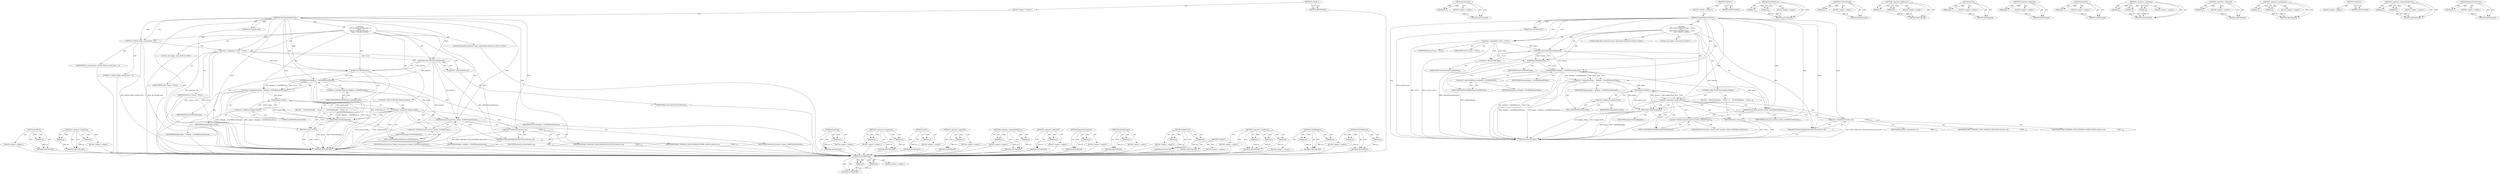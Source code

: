 digraph "InitWithFrame" {
vulnerable_86 [label=<(METHOD,GetPdfElement)>];
vulnerable_87 [label=<(PARAM,p1)>];
vulnerable_88 [label=<(PARAM,p2)>];
vulnerable_89 [label=<(BLOCK,&lt;empty&gt;,&lt;empty&gt;)>];
vulnerable_90 [label=<(METHOD_RETURN,ANY)>];
vulnerable_109 [label=<(METHOD,PrintNode)>];
vulnerable_110 [label=<(PARAM,p1)>];
vulnerable_111 [label=<(BLOCK,&lt;empty&gt;,&lt;empty&gt;)>];
vulnerable_112 [label=<(METHOD_RETURN,ANY)>];
vulnerable_6 [label=<(METHOD,&lt;global&gt;)<SUB>1</SUB>>];
vulnerable_7 [label=<(BLOCK,&lt;empty&gt;,&lt;empty&gt;)<SUB>1</SUB>>];
vulnerable_8 [label=<(METHOD,OnInitiatePrintPreview)<SUB>1</SUB>>];
vulnerable_9 [label=<(PARAM,bool selection_only)<SUB>1</SUB>>];
vulnerable_10 [label="<(BLOCK,{
   blink::WebLocalFrame* frame = NULL;
   Get...,{
   blink::WebLocalFrame* frame = NULL;
   Get...)<SUB>1</SUB>>"];
vulnerable_11 [label="<(LOCAL,blink.WebLocalFrame* frame: blink.WebLocalFrame*)<SUB>2</SUB>>"];
vulnerable_12 [label=<(&lt;operator&gt;.assignment,* frame = NULL)<SUB>2</SUB>>];
vulnerable_13 [label=<(IDENTIFIER,frame,* frame = NULL)<SUB>2</SUB>>];
vulnerable_14 [label=<(IDENTIFIER,NULL,* frame = NULL)<SUB>2</SUB>>];
vulnerable_15 [label=<(GetPrintFrame,GetPrintFrame(&amp;frame))<SUB>3</SUB>>];
vulnerable_16 [label=<(&lt;operator&gt;.addressOf,&amp;frame)<SUB>3</SUB>>];
vulnerable_17 [label=<(IDENTIFIER,frame,GetPrintFrame(&amp;frame))<SUB>3</SUB>>];
vulnerable_18 [label=<(DCHECK,DCHECK(frame))<SUB>4</SUB>>];
vulnerable_19 [label=<(IDENTIFIER,frame,DCHECK(frame))<SUB>4</SUB>>];
vulnerable_20 [label="<(LOCAL,auto plugin: auto)<SUB>5</SUB>>"];
vulnerable_21 [label=<(&lt;operator&gt;.assignment,plugin = delegate_-&gt;GetPdfElement(frame))<SUB>5</SUB>>];
vulnerable_22 [label=<(IDENTIFIER,plugin,plugin = delegate_-&gt;GetPdfElement(frame))<SUB>5</SUB>>];
vulnerable_23 [label=<(GetPdfElement,delegate_-&gt;GetPdfElement(frame))<SUB>5</SUB>>];
vulnerable_24 [label=<(&lt;operator&gt;.indirectFieldAccess,delegate_-&gt;GetPdfElement)<SUB>5</SUB>>];
vulnerable_25 [label=<(IDENTIFIER,delegate_,delegate_-&gt;GetPdfElement(frame))<SUB>5</SUB>>];
vulnerable_26 [label=<(FIELD_IDENTIFIER,GetPdfElement,GetPdfElement)<SUB>5</SUB>>];
vulnerable_27 [label=<(IDENTIFIER,frame,delegate_-&gt;GetPdfElement(frame))<SUB>5</SUB>>];
vulnerable_28 [label=<(CONTROL_STRUCTURE,IF,if (!plugin.isNull()))<SUB>6</SUB>>];
vulnerable_29 [label=<(&lt;operator&gt;.logicalNot,!plugin.isNull())<SUB>6</SUB>>];
vulnerable_30 [label=<(isNull,plugin.isNull())<SUB>6</SUB>>];
vulnerable_31 [label=<(&lt;operator&gt;.fieldAccess,plugin.isNull)<SUB>6</SUB>>];
vulnerable_32 [label=<(IDENTIFIER,plugin,plugin.isNull())<SUB>6</SUB>>];
vulnerable_33 [label=<(FIELD_IDENTIFIER,isNull,isNull)<SUB>6</SUB>>];
vulnerable_34 [label=<(BLOCK,{
    PrintNode(plugin);
    return;
  },{
    PrintNode(plugin);
    return;
  })<SUB>6</SUB>>];
vulnerable_35 [label=<(PrintNode,PrintNode(plugin))<SUB>7</SUB>>];
vulnerable_36 [label=<(IDENTIFIER,plugin,PrintNode(plugin))<SUB>7</SUB>>];
vulnerable_37 [label=<(RETURN,return;,return;)<SUB>8</SUB>>];
vulnerable_38 [label=<(InitWithFrame,print_preview_context_.InitWithFrame(frame))<SUB>10</SUB>>];
vulnerable_39 [label=<(&lt;operator&gt;.fieldAccess,print_preview_context_.InitWithFrame)<SUB>10</SUB>>];
vulnerable_40 [label=<(IDENTIFIER,print_preview_context_,print_preview_context_.InitWithFrame(frame))<SUB>10</SUB>>];
vulnerable_41 [label=<(FIELD_IDENTIFIER,InitWithFrame,InitWithFrame)<SUB>10</SUB>>];
vulnerable_42 [label=<(IDENTIFIER,frame,print_preview_context_.InitWithFrame(frame))<SUB>10</SUB>>];
vulnerable_43 [label=<(RequestPrintPreview,RequestPrintPreview(selection_only
            ...)<SUB>11</SUB>>];
vulnerable_44 [label=<(&lt;operator&gt;.conditional,selection_only
                          ? PRIN...)<SUB>11</SUB>>];
vulnerable_45 [label=<(IDENTIFIER,selection_only,selection_only
                          ? PRIN...)<SUB>11</SUB>>];
vulnerable_46 [label=<(IDENTIFIER,PRINT_PREVIEW_USER_INITIATED_SELECTION,selection_only
                          ? PRIN...)<SUB>12</SUB>>];
vulnerable_47 [label=<(IDENTIFIER,PRINT_PREVIEW_USER_INITIATED_ENTIRE_FRAME,selection_only
                          ? PRIN...)<SUB>13</SUB>>];
vulnerable_48 [label=<(METHOD_RETURN,void)<SUB>1</SUB>>];
vulnerable_50 [label=<(METHOD_RETURN,ANY)<SUB>1</SUB>>];
vulnerable_113 [label=<(METHOD,InitWithFrame)>];
vulnerable_114 [label=<(PARAM,p1)>];
vulnerable_115 [label=<(PARAM,p2)>];
vulnerable_116 [label=<(BLOCK,&lt;empty&gt;,&lt;empty&gt;)>];
vulnerable_117 [label=<(METHOD_RETURN,ANY)>];
vulnerable_74 [label=<(METHOD,GetPrintFrame)>];
vulnerable_75 [label=<(PARAM,p1)>];
vulnerable_76 [label=<(BLOCK,&lt;empty&gt;,&lt;empty&gt;)>];
vulnerable_77 [label=<(METHOD_RETURN,ANY)>];
vulnerable_104 [label=<(METHOD,&lt;operator&gt;.fieldAccess)>];
vulnerable_105 [label=<(PARAM,p1)>];
vulnerable_106 [label=<(PARAM,p2)>];
vulnerable_107 [label=<(BLOCK,&lt;empty&gt;,&lt;empty&gt;)>];
vulnerable_108 [label=<(METHOD_RETURN,ANY)>];
vulnerable_100 [label=<(METHOD,isNull)>];
vulnerable_101 [label=<(PARAM,p1)>];
vulnerable_102 [label=<(BLOCK,&lt;empty&gt;,&lt;empty&gt;)>];
vulnerable_103 [label=<(METHOD_RETURN,ANY)>];
vulnerable_96 [label=<(METHOD,&lt;operator&gt;.logicalNot)>];
vulnerable_97 [label=<(PARAM,p1)>];
vulnerable_98 [label=<(BLOCK,&lt;empty&gt;,&lt;empty&gt;)>];
vulnerable_99 [label=<(METHOD_RETURN,ANY)>];
vulnerable_82 [label=<(METHOD,DCHECK)>];
vulnerable_83 [label=<(PARAM,p1)>];
vulnerable_84 [label=<(BLOCK,&lt;empty&gt;,&lt;empty&gt;)>];
vulnerable_85 [label=<(METHOD_RETURN,ANY)>];
vulnerable_122 [label=<(METHOD,&lt;operator&gt;.conditional)>];
vulnerable_123 [label=<(PARAM,p1)>];
vulnerable_124 [label=<(PARAM,p2)>];
vulnerable_125 [label=<(PARAM,p3)>];
vulnerable_126 [label=<(BLOCK,&lt;empty&gt;,&lt;empty&gt;)>];
vulnerable_127 [label=<(METHOD_RETURN,ANY)>];
vulnerable_78 [label=<(METHOD,&lt;operator&gt;.addressOf)>];
vulnerable_79 [label=<(PARAM,p1)>];
vulnerable_80 [label=<(BLOCK,&lt;empty&gt;,&lt;empty&gt;)>];
vulnerable_81 [label=<(METHOD_RETURN,ANY)>];
vulnerable_69 [label=<(METHOD,&lt;operator&gt;.assignment)>];
vulnerable_70 [label=<(PARAM,p1)>];
vulnerable_71 [label=<(PARAM,p2)>];
vulnerable_72 [label=<(BLOCK,&lt;empty&gt;,&lt;empty&gt;)>];
vulnerable_73 [label=<(METHOD_RETURN,ANY)>];
vulnerable_63 [label=<(METHOD,&lt;global&gt;)<SUB>1</SUB>>];
vulnerable_64 [label=<(BLOCK,&lt;empty&gt;,&lt;empty&gt;)>];
vulnerable_65 [label=<(METHOD_RETURN,ANY)>];
vulnerable_91 [label=<(METHOD,&lt;operator&gt;.indirectFieldAccess)>];
vulnerable_92 [label=<(PARAM,p1)>];
vulnerable_93 [label=<(PARAM,p2)>];
vulnerable_94 [label=<(BLOCK,&lt;empty&gt;,&lt;empty&gt;)>];
vulnerable_95 [label=<(METHOD_RETURN,ANY)>];
vulnerable_118 [label=<(METHOD,RequestPrintPreview)>];
vulnerable_119 [label=<(PARAM,p1)>];
vulnerable_120 [label=<(BLOCK,&lt;empty&gt;,&lt;empty&gt;)>];
vulnerable_121 [label=<(METHOD_RETURN,ANY)>];
fixed_92 [label=<(METHOD,DCHECK)>];
fixed_93 [label=<(PARAM,p1)>];
fixed_94 [label=<(BLOCK,&lt;empty&gt;,&lt;empty&gt;)>];
fixed_95 [label=<(METHOD_RETURN,ANY)>];
fixed_114 [label=<(METHOD,&lt;operator&gt;.fieldAccess)>];
fixed_115 [label=<(PARAM,p1)>];
fixed_116 [label=<(PARAM,p2)>];
fixed_117 [label=<(BLOCK,&lt;empty&gt;,&lt;empty&gt;)>];
fixed_118 [label=<(METHOD_RETURN,ANY)>];
fixed_6 [label=<(METHOD,&lt;global&gt;)<SUB>1</SUB>>];
fixed_7 [label=<(BLOCK,&lt;empty&gt;,&lt;empty&gt;)<SUB>1</SUB>>];
fixed_8 [label=<(METHOD,OnInitiatePrintPreview)<SUB>1</SUB>>];
fixed_9 [label=<(PARAM,bool selection_only)<SUB>1</SUB>>];
fixed_10 [label="<(BLOCK,{
  CHECK_LE(ipc_nesting_level_, 1);
   blink::...,{
  CHECK_LE(ipc_nesting_level_, 1);
   blink::...)<SUB>1</SUB>>"];
fixed_11 [label=<(CHECK_LE,CHECK_LE(ipc_nesting_level_, 1))<SUB>2</SUB>>];
fixed_12 [label=<(IDENTIFIER,ipc_nesting_level_,CHECK_LE(ipc_nesting_level_, 1))<SUB>2</SUB>>];
fixed_13 [label=<(LITERAL,1,CHECK_LE(ipc_nesting_level_, 1))<SUB>2</SUB>>];
fixed_14 [label="<(LOCAL,blink.WebLocalFrame* frame: blink.WebLocalFrame*)<SUB>3</SUB>>"];
fixed_15 [label=<(&lt;operator&gt;.assignment,* frame = NULL)<SUB>3</SUB>>];
fixed_16 [label=<(IDENTIFIER,frame,* frame = NULL)<SUB>3</SUB>>];
fixed_17 [label=<(IDENTIFIER,NULL,* frame = NULL)<SUB>3</SUB>>];
fixed_18 [label=<(GetPrintFrame,GetPrintFrame(&amp;frame))<SUB>4</SUB>>];
fixed_19 [label=<(&lt;operator&gt;.addressOf,&amp;frame)<SUB>4</SUB>>];
fixed_20 [label=<(IDENTIFIER,frame,GetPrintFrame(&amp;frame))<SUB>4</SUB>>];
fixed_21 [label=<(DCHECK,DCHECK(frame))<SUB>5</SUB>>];
fixed_22 [label=<(IDENTIFIER,frame,DCHECK(frame))<SUB>5</SUB>>];
fixed_23 [label="<(LOCAL,auto plugin: auto)<SUB>6</SUB>>"];
fixed_24 [label=<(&lt;operator&gt;.assignment,plugin = delegate_-&gt;GetPdfElement(frame))<SUB>6</SUB>>];
fixed_25 [label=<(IDENTIFIER,plugin,plugin = delegate_-&gt;GetPdfElement(frame))<SUB>6</SUB>>];
fixed_26 [label=<(GetPdfElement,delegate_-&gt;GetPdfElement(frame))<SUB>6</SUB>>];
fixed_27 [label=<(&lt;operator&gt;.indirectFieldAccess,delegate_-&gt;GetPdfElement)<SUB>6</SUB>>];
fixed_28 [label=<(IDENTIFIER,delegate_,delegate_-&gt;GetPdfElement(frame))<SUB>6</SUB>>];
fixed_29 [label=<(FIELD_IDENTIFIER,GetPdfElement,GetPdfElement)<SUB>6</SUB>>];
fixed_30 [label=<(IDENTIFIER,frame,delegate_-&gt;GetPdfElement(frame))<SUB>6</SUB>>];
fixed_31 [label=<(CONTROL_STRUCTURE,IF,if (!plugin.isNull()))<SUB>7</SUB>>];
fixed_32 [label=<(&lt;operator&gt;.logicalNot,!plugin.isNull())<SUB>7</SUB>>];
fixed_33 [label=<(isNull,plugin.isNull())<SUB>7</SUB>>];
fixed_34 [label=<(&lt;operator&gt;.fieldAccess,plugin.isNull)<SUB>7</SUB>>];
fixed_35 [label=<(IDENTIFIER,plugin,plugin.isNull())<SUB>7</SUB>>];
fixed_36 [label=<(FIELD_IDENTIFIER,isNull,isNull)<SUB>7</SUB>>];
fixed_37 [label=<(BLOCK,{
    PrintNode(plugin);
    return;
  },{
    PrintNode(plugin);
    return;
  })<SUB>7</SUB>>];
fixed_38 [label=<(PrintNode,PrintNode(plugin))<SUB>8</SUB>>];
fixed_39 [label=<(IDENTIFIER,plugin,PrintNode(plugin))<SUB>8</SUB>>];
fixed_40 [label=<(RETURN,return;,return;)<SUB>9</SUB>>];
fixed_41 [label=<(InitWithFrame,print_preview_context_.InitWithFrame(frame))<SUB>11</SUB>>];
fixed_42 [label=<(&lt;operator&gt;.fieldAccess,print_preview_context_.InitWithFrame)<SUB>11</SUB>>];
fixed_43 [label=<(IDENTIFIER,print_preview_context_,print_preview_context_.InitWithFrame(frame))<SUB>11</SUB>>];
fixed_44 [label=<(FIELD_IDENTIFIER,InitWithFrame,InitWithFrame)<SUB>11</SUB>>];
fixed_45 [label=<(IDENTIFIER,frame,print_preview_context_.InitWithFrame(frame))<SUB>11</SUB>>];
fixed_46 [label=<(RequestPrintPreview,RequestPrintPreview(selection_only
            ...)<SUB>12</SUB>>];
fixed_47 [label=<(&lt;operator&gt;.conditional,selection_only
                          ? PRIN...)<SUB>12</SUB>>];
fixed_48 [label=<(IDENTIFIER,selection_only,selection_only
                          ? PRIN...)<SUB>12</SUB>>];
fixed_49 [label=<(IDENTIFIER,PRINT_PREVIEW_USER_INITIATED_SELECTION,selection_only
                          ? PRIN...)<SUB>13</SUB>>];
fixed_50 [label=<(IDENTIFIER,PRINT_PREVIEW_USER_INITIATED_ENTIRE_FRAME,selection_only
                          ? PRIN...)<SUB>14</SUB>>];
fixed_51 [label=<(METHOD_RETURN,void)<SUB>1</SUB>>];
fixed_53 [label=<(METHOD_RETURN,ANY)<SUB>1</SUB>>];
fixed_119 [label=<(METHOD,PrintNode)>];
fixed_120 [label=<(PARAM,p1)>];
fixed_121 [label=<(BLOCK,&lt;empty&gt;,&lt;empty&gt;)>];
fixed_122 [label=<(METHOD_RETURN,ANY)>];
fixed_79 [label=<(METHOD,&lt;operator&gt;.assignment)>];
fixed_80 [label=<(PARAM,p1)>];
fixed_81 [label=<(PARAM,p2)>];
fixed_82 [label=<(BLOCK,&lt;empty&gt;,&lt;empty&gt;)>];
fixed_83 [label=<(METHOD_RETURN,ANY)>];
fixed_110 [label=<(METHOD,isNull)>];
fixed_111 [label=<(PARAM,p1)>];
fixed_112 [label=<(BLOCK,&lt;empty&gt;,&lt;empty&gt;)>];
fixed_113 [label=<(METHOD_RETURN,ANY)>];
fixed_106 [label=<(METHOD,&lt;operator&gt;.logicalNot)>];
fixed_107 [label=<(PARAM,p1)>];
fixed_108 [label=<(BLOCK,&lt;empty&gt;,&lt;empty&gt;)>];
fixed_109 [label=<(METHOD_RETURN,ANY)>];
fixed_101 [label=<(METHOD,&lt;operator&gt;.indirectFieldAccess)>];
fixed_102 [label=<(PARAM,p1)>];
fixed_103 [label=<(PARAM,p2)>];
fixed_104 [label=<(BLOCK,&lt;empty&gt;,&lt;empty&gt;)>];
fixed_105 [label=<(METHOD_RETURN,ANY)>];
fixed_88 [label=<(METHOD,&lt;operator&gt;.addressOf)>];
fixed_89 [label=<(PARAM,p1)>];
fixed_90 [label=<(BLOCK,&lt;empty&gt;,&lt;empty&gt;)>];
fixed_91 [label=<(METHOD_RETURN,ANY)>];
fixed_128 [label=<(METHOD,RequestPrintPreview)>];
fixed_129 [label=<(PARAM,p1)>];
fixed_130 [label=<(BLOCK,&lt;empty&gt;,&lt;empty&gt;)>];
fixed_131 [label=<(METHOD_RETURN,ANY)>];
fixed_84 [label=<(METHOD,GetPrintFrame)>];
fixed_85 [label=<(PARAM,p1)>];
fixed_86 [label=<(BLOCK,&lt;empty&gt;,&lt;empty&gt;)>];
fixed_87 [label=<(METHOD_RETURN,ANY)>];
fixed_74 [label=<(METHOD,CHECK_LE)>];
fixed_75 [label=<(PARAM,p1)>];
fixed_76 [label=<(PARAM,p2)>];
fixed_77 [label=<(BLOCK,&lt;empty&gt;,&lt;empty&gt;)>];
fixed_78 [label=<(METHOD_RETURN,ANY)>];
fixed_68 [label=<(METHOD,&lt;global&gt;)<SUB>1</SUB>>];
fixed_69 [label=<(BLOCK,&lt;empty&gt;,&lt;empty&gt;)>];
fixed_70 [label=<(METHOD_RETURN,ANY)>];
fixed_132 [label=<(METHOD,&lt;operator&gt;.conditional)>];
fixed_133 [label=<(PARAM,p1)>];
fixed_134 [label=<(PARAM,p2)>];
fixed_135 [label=<(PARAM,p3)>];
fixed_136 [label=<(BLOCK,&lt;empty&gt;,&lt;empty&gt;)>];
fixed_137 [label=<(METHOD_RETURN,ANY)>];
fixed_96 [label=<(METHOD,GetPdfElement)>];
fixed_97 [label=<(PARAM,p1)>];
fixed_98 [label=<(PARAM,p2)>];
fixed_99 [label=<(BLOCK,&lt;empty&gt;,&lt;empty&gt;)>];
fixed_100 [label=<(METHOD_RETURN,ANY)>];
fixed_123 [label=<(METHOD,InitWithFrame)>];
fixed_124 [label=<(PARAM,p1)>];
fixed_125 [label=<(PARAM,p2)>];
fixed_126 [label=<(BLOCK,&lt;empty&gt;,&lt;empty&gt;)>];
fixed_127 [label=<(METHOD_RETURN,ANY)>];
vulnerable_86 -> vulnerable_87  [key=0, label="AST: "];
vulnerable_86 -> vulnerable_87  [key=1, label="DDG: "];
vulnerable_86 -> vulnerable_89  [key=0, label="AST: "];
vulnerable_86 -> vulnerable_88  [key=0, label="AST: "];
vulnerable_86 -> vulnerable_88  [key=1, label="DDG: "];
vulnerable_86 -> vulnerable_90  [key=0, label="AST: "];
vulnerable_86 -> vulnerable_90  [key=1, label="CFG: "];
vulnerable_87 -> vulnerable_90  [key=0, label="DDG: p1"];
vulnerable_88 -> vulnerable_90  [key=0, label="DDG: p2"];
vulnerable_109 -> vulnerable_110  [key=0, label="AST: "];
vulnerable_109 -> vulnerable_110  [key=1, label="DDG: "];
vulnerable_109 -> vulnerable_111  [key=0, label="AST: "];
vulnerable_109 -> vulnerable_112  [key=0, label="AST: "];
vulnerable_109 -> vulnerable_112  [key=1, label="CFG: "];
vulnerable_110 -> vulnerable_112  [key=0, label="DDG: p1"];
vulnerable_6 -> vulnerable_7  [key=0, label="AST: "];
vulnerable_6 -> vulnerable_50  [key=0, label="AST: "];
vulnerable_6 -> vulnerable_50  [key=1, label="CFG: "];
vulnerable_7 -> vulnerable_8  [key=0, label="AST: "];
vulnerable_8 -> vulnerable_9  [key=0, label="AST: "];
vulnerable_8 -> vulnerable_9  [key=1, label="DDG: "];
vulnerable_8 -> vulnerable_10  [key=0, label="AST: "];
vulnerable_8 -> vulnerable_48  [key=0, label="AST: "];
vulnerable_8 -> vulnerable_12  [key=0, label="CFG: "];
vulnerable_8 -> vulnerable_12  [key=1, label="DDG: "];
vulnerable_8 -> vulnerable_15  [key=0, label="DDG: "];
vulnerable_8 -> vulnerable_18  [key=0, label="DDG: "];
vulnerable_8 -> vulnerable_38  [key=0, label="DDG: "];
vulnerable_8 -> vulnerable_43  [key=0, label="DDG: "];
vulnerable_8 -> vulnerable_23  [key=0, label="DDG: "];
vulnerable_8 -> vulnerable_37  [key=0, label="DDG: "];
vulnerable_8 -> vulnerable_44  [key=0, label="DDG: "];
vulnerable_8 -> vulnerable_35  [key=0, label="DDG: "];
vulnerable_9 -> vulnerable_48  [key=0, label="DDG: selection_only"];
vulnerable_10 -> vulnerable_11  [key=0, label="AST: "];
vulnerable_10 -> vulnerable_12  [key=0, label="AST: "];
vulnerable_10 -> vulnerable_15  [key=0, label="AST: "];
vulnerable_10 -> vulnerable_18  [key=0, label="AST: "];
vulnerable_10 -> vulnerable_20  [key=0, label="AST: "];
vulnerable_10 -> vulnerable_21  [key=0, label="AST: "];
vulnerable_10 -> vulnerable_28  [key=0, label="AST: "];
vulnerable_10 -> vulnerable_38  [key=0, label="AST: "];
vulnerable_10 -> vulnerable_43  [key=0, label="AST: "];
vulnerable_12 -> vulnerable_13  [key=0, label="AST: "];
vulnerable_12 -> vulnerable_14  [key=0, label="AST: "];
vulnerable_12 -> vulnerable_16  [key=0, label="CFG: "];
vulnerable_12 -> vulnerable_48  [key=0, label="DDG: * frame = NULL"];
vulnerable_12 -> vulnerable_48  [key=1, label="DDG: NULL"];
vulnerable_12 -> vulnerable_15  [key=0, label="DDG: frame"];
vulnerable_12 -> vulnerable_18  [key=0, label="DDG: frame"];
vulnerable_15 -> vulnerable_16  [key=0, label="AST: "];
vulnerable_15 -> vulnerable_18  [key=0, label="CFG: "];
vulnerable_15 -> vulnerable_18  [key=1, label="DDG: &amp;frame"];
vulnerable_15 -> vulnerable_48  [key=0, label="DDG: &amp;frame"];
vulnerable_15 -> vulnerable_48  [key=1, label="DDG: GetPrintFrame(&amp;frame)"];
vulnerable_15 -> vulnerable_38  [key=0, label="DDG: &amp;frame"];
vulnerable_15 -> vulnerable_23  [key=0, label="DDG: &amp;frame"];
vulnerable_16 -> vulnerable_17  [key=0, label="AST: "];
vulnerable_16 -> vulnerable_15  [key=0, label="CFG: "];
vulnerable_18 -> vulnerable_19  [key=0, label="AST: "];
vulnerable_18 -> vulnerable_26  [key=0, label="CFG: "];
vulnerable_18 -> vulnerable_48  [key=0, label="DDG: DCHECK(frame)"];
vulnerable_18 -> vulnerable_23  [key=0, label="DDG: frame"];
vulnerable_21 -> vulnerable_22  [key=0, label="AST: "];
vulnerable_21 -> vulnerable_23  [key=0, label="AST: "];
vulnerable_21 -> vulnerable_33  [key=0, label="CFG: "];
vulnerable_21 -> vulnerable_48  [key=0, label="DDG: delegate_-&gt;GetPdfElement(frame)"];
vulnerable_21 -> vulnerable_48  [key=1, label="DDG: plugin = delegate_-&gt;GetPdfElement(frame)"];
vulnerable_21 -> vulnerable_30  [key=0, label="DDG: plugin"];
vulnerable_21 -> vulnerable_35  [key=0, label="DDG: plugin"];
vulnerable_23 -> vulnerable_24  [key=0, label="AST: "];
vulnerable_23 -> vulnerable_27  [key=0, label="AST: "];
vulnerable_23 -> vulnerable_21  [key=0, label="CFG: "];
vulnerable_23 -> vulnerable_21  [key=1, label="DDG: delegate_-&gt;GetPdfElement"];
vulnerable_23 -> vulnerable_21  [key=2, label="DDG: frame"];
vulnerable_23 -> vulnerable_48  [key=0, label="DDG: delegate_-&gt;GetPdfElement"];
vulnerable_23 -> vulnerable_48  [key=1, label="DDG: frame"];
vulnerable_23 -> vulnerable_38  [key=0, label="DDG: frame"];
vulnerable_24 -> vulnerable_25  [key=0, label="AST: "];
vulnerable_24 -> vulnerable_26  [key=0, label="AST: "];
vulnerable_24 -> vulnerable_23  [key=0, label="CFG: "];
vulnerable_26 -> vulnerable_24  [key=0, label="CFG: "];
vulnerable_28 -> vulnerable_29  [key=0, label="AST: "];
vulnerable_28 -> vulnerable_34  [key=0, label="AST: "];
vulnerable_29 -> vulnerable_30  [key=0, label="AST: "];
vulnerable_29 -> vulnerable_35  [key=0, label="CFG: "];
vulnerable_29 -> vulnerable_35  [key=1, label="CDG: "];
vulnerable_29 -> vulnerable_41  [key=0, label="CFG: "];
vulnerable_29 -> vulnerable_41  [key=1, label="CDG: "];
vulnerable_29 -> vulnerable_48  [key=0, label="DDG: plugin.isNull()"];
vulnerable_29 -> vulnerable_48  [key=1, label="DDG: !plugin.isNull()"];
vulnerable_29 -> vulnerable_44  [key=0, label="CDG: "];
vulnerable_29 -> vulnerable_37  [key=0, label="CDG: "];
vulnerable_29 -> vulnerable_38  [key=0, label="CDG: "];
vulnerable_29 -> vulnerable_39  [key=0, label="CDG: "];
vulnerable_29 -> vulnerable_43  [key=0, label="CDG: "];
vulnerable_30 -> vulnerable_31  [key=0, label="AST: "];
vulnerable_30 -> vulnerable_29  [key=0, label="CFG: "];
vulnerable_30 -> vulnerable_29  [key=1, label="DDG: plugin.isNull"];
vulnerable_30 -> vulnerable_35  [key=0, label="DDG: plugin.isNull"];
vulnerable_31 -> vulnerable_32  [key=0, label="AST: "];
vulnerable_31 -> vulnerable_33  [key=0, label="AST: "];
vulnerable_31 -> vulnerable_30  [key=0, label="CFG: "];
vulnerable_33 -> vulnerable_31  [key=0, label="CFG: "];
vulnerable_34 -> vulnerable_35  [key=0, label="AST: "];
vulnerable_34 -> vulnerable_37  [key=0, label="AST: "];
vulnerable_35 -> vulnerable_36  [key=0, label="AST: "];
vulnerable_35 -> vulnerable_37  [key=0, label="CFG: "];
vulnerable_35 -> vulnerable_48  [key=0, label="DDG: plugin"];
vulnerable_35 -> vulnerable_48  [key=1, label="DDG: PrintNode(plugin)"];
vulnerable_37 -> vulnerable_48  [key=0, label="CFG: "];
vulnerable_37 -> vulnerable_48  [key=1, label="DDG: &lt;RET&gt;"];
vulnerable_38 -> vulnerable_39  [key=0, label="AST: "];
vulnerable_38 -> vulnerable_42  [key=0, label="AST: "];
vulnerable_38 -> vulnerable_44  [key=0, label="CFG: "];
vulnerable_39 -> vulnerable_40  [key=0, label="AST: "];
vulnerable_39 -> vulnerable_41  [key=0, label="AST: "];
vulnerable_39 -> vulnerable_38  [key=0, label="CFG: "];
vulnerable_41 -> vulnerable_39  [key=0, label="CFG: "];
vulnerable_43 -> vulnerable_44  [key=0, label="AST: "];
vulnerable_43 -> vulnerable_48  [key=0, label="CFG: "];
vulnerable_44 -> vulnerable_45  [key=0, label="AST: "];
vulnerable_44 -> vulnerable_46  [key=0, label="AST: "];
vulnerable_44 -> vulnerable_47  [key=0, label="AST: "];
vulnerable_44 -> vulnerable_43  [key=0, label="CFG: "];
vulnerable_44 -> vulnerable_48  [key=0, label="DDG: PRINT_PREVIEW_USER_INITIATED_SELECTION"];
vulnerable_113 -> vulnerable_114  [key=0, label="AST: "];
vulnerable_113 -> vulnerable_114  [key=1, label="DDG: "];
vulnerable_113 -> vulnerable_116  [key=0, label="AST: "];
vulnerable_113 -> vulnerable_115  [key=0, label="AST: "];
vulnerable_113 -> vulnerable_115  [key=1, label="DDG: "];
vulnerable_113 -> vulnerable_117  [key=0, label="AST: "];
vulnerable_113 -> vulnerable_117  [key=1, label="CFG: "];
vulnerable_114 -> vulnerable_117  [key=0, label="DDG: p1"];
vulnerable_115 -> vulnerable_117  [key=0, label="DDG: p2"];
vulnerable_74 -> vulnerable_75  [key=0, label="AST: "];
vulnerable_74 -> vulnerable_75  [key=1, label="DDG: "];
vulnerable_74 -> vulnerable_76  [key=0, label="AST: "];
vulnerable_74 -> vulnerable_77  [key=0, label="AST: "];
vulnerable_74 -> vulnerable_77  [key=1, label="CFG: "];
vulnerable_75 -> vulnerable_77  [key=0, label="DDG: p1"];
vulnerable_104 -> vulnerable_105  [key=0, label="AST: "];
vulnerable_104 -> vulnerable_105  [key=1, label="DDG: "];
vulnerable_104 -> vulnerable_107  [key=0, label="AST: "];
vulnerable_104 -> vulnerable_106  [key=0, label="AST: "];
vulnerable_104 -> vulnerable_106  [key=1, label="DDG: "];
vulnerable_104 -> vulnerable_108  [key=0, label="AST: "];
vulnerable_104 -> vulnerable_108  [key=1, label="CFG: "];
vulnerable_105 -> vulnerable_108  [key=0, label="DDG: p1"];
vulnerable_106 -> vulnerable_108  [key=0, label="DDG: p2"];
vulnerable_100 -> vulnerable_101  [key=0, label="AST: "];
vulnerable_100 -> vulnerable_101  [key=1, label="DDG: "];
vulnerable_100 -> vulnerable_102  [key=0, label="AST: "];
vulnerable_100 -> vulnerable_103  [key=0, label="AST: "];
vulnerable_100 -> vulnerable_103  [key=1, label="CFG: "];
vulnerable_101 -> vulnerable_103  [key=0, label="DDG: p1"];
vulnerable_96 -> vulnerable_97  [key=0, label="AST: "];
vulnerable_96 -> vulnerable_97  [key=1, label="DDG: "];
vulnerable_96 -> vulnerable_98  [key=0, label="AST: "];
vulnerable_96 -> vulnerable_99  [key=0, label="AST: "];
vulnerable_96 -> vulnerable_99  [key=1, label="CFG: "];
vulnerable_97 -> vulnerable_99  [key=0, label="DDG: p1"];
vulnerable_82 -> vulnerable_83  [key=0, label="AST: "];
vulnerable_82 -> vulnerable_83  [key=1, label="DDG: "];
vulnerable_82 -> vulnerable_84  [key=0, label="AST: "];
vulnerable_82 -> vulnerable_85  [key=0, label="AST: "];
vulnerable_82 -> vulnerable_85  [key=1, label="CFG: "];
vulnerable_83 -> vulnerable_85  [key=0, label="DDG: p1"];
vulnerable_122 -> vulnerable_123  [key=0, label="AST: "];
vulnerable_122 -> vulnerable_123  [key=1, label="DDG: "];
vulnerable_122 -> vulnerable_126  [key=0, label="AST: "];
vulnerable_122 -> vulnerable_124  [key=0, label="AST: "];
vulnerable_122 -> vulnerable_124  [key=1, label="DDG: "];
vulnerable_122 -> vulnerable_127  [key=0, label="AST: "];
vulnerable_122 -> vulnerable_127  [key=1, label="CFG: "];
vulnerable_122 -> vulnerable_125  [key=0, label="AST: "];
vulnerable_122 -> vulnerable_125  [key=1, label="DDG: "];
vulnerable_123 -> vulnerable_127  [key=0, label="DDG: p1"];
vulnerable_124 -> vulnerable_127  [key=0, label="DDG: p2"];
vulnerable_125 -> vulnerable_127  [key=0, label="DDG: p3"];
vulnerable_78 -> vulnerable_79  [key=0, label="AST: "];
vulnerable_78 -> vulnerable_79  [key=1, label="DDG: "];
vulnerable_78 -> vulnerable_80  [key=0, label="AST: "];
vulnerable_78 -> vulnerable_81  [key=0, label="AST: "];
vulnerable_78 -> vulnerable_81  [key=1, label="CFG: "];
vulnerable_79 -> vulnerable_81  [key=0, label="DDG: p1"];
vulnerable_69 -> vulnerable_70  [key=0, label="AST: "];
vulnerable_69 -> vulnerable_70  [key=1, label="DDG: "];
vulnerable_69 -> vulnerable_72  [key=0, label="AST: "];
vulnerable_69 -> vulnerable_71  [key=0, label="AST: "];
vulnerable_69 -> vulnerable_71  [key=1, label="DDG: "];
vulnerable_69 -> vulnerable_73  [key=0, label="AST: "];
vulnerable_69 -> vulnerable_73  [key=1, label="CFG: "];
vulnerable_70 -> vulnerable_73  [key=0, label="DDG: p1"];
vulnerable_71 -> vulnerable_73  [key=0, label="DDG: p2"];
vulnerable_63 -> vulnerable_64  [key=0, label="AST: "];
vulnerable_63 -> vulnerable_65  [key=0, label="AST: "];
vulnerable_63 -> vulnerable_65  [key=1, label="CFG: "];
vulnerable_91 -> vulnerable_92  [key=0, label="AST: "];
vulnerable_91 -> vulnerable_92  [key=1, label="DDG: "];
vulnerable_91 -> vulnerable_94  [key=0, label="AST: "];
vulnerable_91 -> vulnerable_93  [key=0, label="AST: "];
vulnerable_91 -> vulnerable_93  [key=1, label="DDG: "];
vulnerable_91 -> vulnerable_95  [key=0, label="AST: "];
vulnerable_91 -> vulnerable_95  [key=1, label="CFG: "];
vulnerable_92 -> vulnerable_95  [key=0, label="DDG: p1"];
vulnerable_93 -> vulnerable_95  [key=0, label="DDG: p2"];
vulnerable_118 -> vulnerable_119  [key=0, label="AST: "];
vulnerable_118 -> vulnerable_119  [key=1, label="DDG: "];
vulnerable_118 -> vulnerable_120  [key=0, label="AST: "];
vulnerable_118 -> vulnerable_121  [key=0, label="AST: "];
vulnerable_118 -> vulnerable_121  [key=1, label="CFG: "];
vulnerable_119 -> vulnerable_121  [key=0, label="DDG: p1"];
fixed_92 -> fixed_93  [key=0, label="AST: "];
fixed_92 -> fixed_93  [key=1, label="DDG: "];
fixed_92 -> fixed_94  [key=0, label="AST: "];
fixed_92 -> fixed_95  [key=0, label="AST: "];
fixed_92 -> fixed_95  [key=1, label="CFG: "];
fixed_93 -> fixed_95  [key=0, label="DDG: p1"];
fixed_94 -> vulnerable_86  [key=0];
fixed_95 -> vulnerable_86  [key=0];
fixed_114 -> fixed_115  [key=0, label="AST: "];
fixed_114 -> fixed_115  [key=1, label="DDG: "];
fixed_114 -> fixed_117  [key=0, label="AST: "];
fixed_114 -> fixed_116  [key=0, label="AST: "];
fixed_114 -> fixed_116  [key=1, label="DDG: "];
fixed_114 -> fixed_118  [key=0, label="AST: "];
fixed_114 -> fixed_118  [key=1, label="CFG: "];
fixed_115 -> fixed_118  [key=0, label="DDG: p1"];
fixed_116 -> fixed_118  [key=0, label="DDG: p2"];
fixed_117 -> vulnerable_86  [key=0];
fixed_118 -> vulnerable_86  [key=0];
fixed_6 -> fixed_7  [key=0, label="AST: "];
fixed_6 -> fixed_53  [key=0, label="AST: "];
fixed_6 -> fixed_53  [key=1, label="CFG: "];
fixed_7 -> fixed_8  [key=0, label="AST: "];
fixed_8 -> fixed_9  [key=0, label="AST: "];
fixed_8 -> fixed_9  [key=1, label="DDG: "];
fixed_8 -> fixed_10  [key=0, label="AST: "];
fixed_8 -> fixed_51  [key=0, label="AST: "];
fixed_8 -> fixed_11  [key=0, label="CFG: "];
fixed_8 -> fixed_11  [key=1, label="DDG: "];
fixed_8 -> fixed_15  [key=0, label="DDG: "];
fixed_8 -> fixed_18  [key=0, label="DDG: "];
fixed_8 -> fixed_21  [key=0, label="DDG: "];
fixed_8 -> fixed_41  [key=0, label="DDG: "];
fixed_8 -> fixed_46  [key=0, label="DDG: "];
fixed_8 -> fixed_26  [key=0, label="DDG: "];
fixed_8 -> fixed_40  [key=0, label="DDG: "];
fixed_8 -> fixed_47  [key=0, label="DDG: "];
fixed_8 -> fixed_38  [key=0, label="DDG: "];
fixed_9 -> fixed_51  [key=0, label="DDG: selection_only"];
fixed_10 -> fixed_11  [key=0, label="AST: "];
fixed_10 -> fixed_14  [key=0, label="AST: "];
fixed_10 -> fixed_15  [key=0, label="AST: "];
fixed_10 -> fixed_18  [key=0, label="AST: "];
fixed_10 -> fixed_21  [key=0, label="AST: "];
fixed_10 -> fixed_23  [key=0, label="AST: "];
fixed_10 -> fixed_24  [key=0, label="AST: "];
fixed_10 -> fixed_31  [key=0, label="AST: "];
fixed_10 -> fixed_41  [key=0, label="AST: "];
fixed_10 -> fixed_46  [key=0, label="AST: "];
fixed_11 -> fixed_12  [key=0, label="AST: "];
fixed_11 -> fixed_13  [key=0, label="AST: "];
fixed_11 -> fixed_15  [key=0, label="CFG: "];
fixed_11 -> fixed_51  [key=0, label="DDG: CHECK_LE(ipc_nesting_level_, 1)"];
fixed_11 -> fixed_51  [key=1, label="DDG: ipc_nesting_level_"];
fixed_12 -> vulnerable_86  [key=0];
fixed_13 -> vulnerable_86  [key=0];
fixed_14 -> vulnerable_86  [key=0];
fixed_15 -> fixed_16  [key=0, label="AST: "];
fixed_15 -> fixed_17  [key=0, label="AST: "];
fixed_15 -> fixed_19  [key=0, label="CFG: "];
fixed_15 -> fixed_51  [key=0, label="DDG: * frame = NULL"];
fixed_15 -> fixed_51  [key=1, label="DDG: NULL"];
fixed_15 -> fixed_18  [key=0, label="DDG: frame"];
fixed_15 -> fixed_21  [key=0, label="DDG: frame"];
fixed_16 -> vulnerable_86  [key=0];
fixed_17 -> vulnerable_86  [key=0];
fixed_18 -> fixed_19  [key=0, label="AST: "];
fixed_18 -> fixed_21  [key=0, label="CFG: "];
fixed_18 -> fixed_21  [key=1, label="DDG: &amp;frame"];
fixed_18 -> fixed_51  [key=0, label="DDG: &amp;frame"];
fixed_18 -> fixed_51  [key=1, label="DDG: GetPrintFrame(&amp;frame)"];
fixed_18 -> fixed_41  [key=0, label="DDG: &amp;frame"];
fixed_18 -> fixed_26  [key=0, label="DDG: &amp;frame"];
fixed_19 -> fixed_20  [key=0, label="AST: "];
fixed_19 -> fixed_18  [key=0, label="CFG: "];
fixed_20 -> vulnerable_86  [key=0];
fixed_21 -> fixed_22  [key=0, label="AST: "];
fixed_21 -> fixed_29  [key=0, label="CFG: "];
fixed_21 -> fixed_51  [key=0, label="DDG: DCHECK(frame)"];
fixed_21 -> fixed_26  [key=0, label="DDG: frame"];
fixed_22 -> vulnerable_86  [key=0];
fixed_23 -> vulnerable_86  [key=0];
fixed_24 -> fixed_25  [key=0, label="AST: "];
fixed_24 -> fixed_26  [key=0, label="AST: "];
fixed_24 -> fixed_36  [key=0, label="CFG: "];
fixed_24 -> fixed_51  [key=0, label="DDG: delegate_-&gt;GetPdfElement(frame)"];
fixed_24 -> fixed_51  [key=1, label="DDG: plugin = delegate_-&gt;GetPdfElement(frame)"];
fixed_24 -> fixed_33  [key=0, label="DDG: plugin"];
fixed_24 -> fixed_38  [key=0, label="DDG: plugin"];
fixed_25 -> vulnerable_86  [key=0];
fixed_26 -> fixed_27  [key=0, label="AST: "];
fixed_26 -> fixed_30  [key=0, label="AST: "];
fixed_26 -> fixed_24  [key=0, label="CFG: "];
fixed_26 -> fixed_24  [key=1, label="DDG: delegate_-&gt;GetPdfElement"];
fixed_26 -> fixed_24  [key=2, label="DDG: frame"];
fixed_26 -> fixed_51  [key=0, label="DDG: delegate_-&gt;GetPdfElement"];
fixed_26 -> fixed_51  [key=1, label="DDG: frame"];
fixed_26 -> fixed_41  [key=0, label="DDG: frame"];
fixed_27 -> fixed_28  [key=0, label="AST: "];
fixed_27 -> fixed_29  [key=0, label="AST: "];
fixed_27 -> fixed_26  [key=0, label="CFG: "];
fixed_28 -> vulnerable_86  [key=0];
fixed_29 -> fixed_27  [key=0, label="CFG: "];
fixed_30 -> vulnerable_86  [key=0];
fixed_31 -> fixed_32  [key=0, label="AST: "];
fixed_31 -> fixed_37  [key=0, label="AST: "];
fixed_32 -> fixed_33  [key=0, label="AST: "];
fixed_32 -> fixed_38  [key=0, label="CFG: "];
fixed_32 -> fixed_38  [key=1, label="CDG: "];
fixed_32 -> fixed_44  [key=0, label="CFG: "];
fixed_32 -> fixed_44  [key=1, label="CDG: "];
fixed_32 -> fixed_51  [key=0, label="DDG: plugin.isNull()"];
fixed_32 -> fixed_51  [key=1, label="DDG: !plugin.isNull()"];
fixed_32 -> fixed_40  [key=0, label="CDG: "];
fixed_32 -> fixed_47  [key=0, label="CDG: "];
fixed_32 -> fixed_42  [key=0, label="CDG: "];
fixed_32 -> fixed_46  [key=0, label="CDG: "];
fixed_32 -> fixed_41  [key=0, label="CDG: "];
fixed_33 -> fixed_34  [key=0, label="AST: "];
fixed_33 -> fixed_32  [key=0, label="CFG: "];
fixed_33 -> fixed_32  [key=1, label="DDG: plugin.isNull"];
fixed_33 -> fixed_38  [key=0, label="DDG: plugin.isNull"];
fixed_34 -> fixed_35  [key=0, label="AST: "];
fixed_34 -> fixed_36  [key=0, label="AST: "];
fixed_34 -> fixed_33  [key=0, label="CFG: "];
fixed_35 -> vulnerable_86  [key=0];
fixed_36 -> fixed_34  [key=0, label="CFG: "];
fixed_37 -> fixed_38  [key=0, label="AST: "];
fixed_37 -> fixed_40  [key=0, label="AST: "];
fixed_38 -> fixed_39  [key=0, label="AST: "];
fixed_38 -> fixed_40  [key=0, label="CFG: "];
fixed_38 -> fixed_51  [key=0, label="DDG: plugin"];
fixed_38 -> fixed_51  [key=1, label="DDG: PrintNode(plugin)"];
fixed_39 -> vulnerable_86  [key=0];
fixed_40 -> fixed_51  [key=0, label="CFG: "];
fixed_40 -> fixed_51  [key=1, label="DDG: &lt;RET&gt;"];
fixed_41 -> fixed_42  [key=0, label="AST: "];
fixed_41 -> fixed_45  [key=0, label="AST: "];
fixed_41 -> fixed_47  [key=0, label="CFG: "];
fixed_42 -> fixed_43  [key=0, label="AST: "];
fixed_42 -> fixed_44  [key=0, label="AST: "];
fixed_42 -> fixed_41  [key=0, label="CFG: "];
fixed_43 -> vulnerable_86  [key=0];
fixed_44 -> fixed_42  [key=0, label="CFG: "];
fixed_45 -> vulnerable_86  [key=0];
fixed_46 -> fixed_47  [key=0, label="AST: "];
fixed_46 -> fixed_51  [key=0, label="CFG: "];
fixed_47 -> fixed_48  [key=0, label="AST: "];
fixed_47 -> fixed_49  [key=0, label="AST: "];
fixed_47 -> fixed_50  [key=0, label="AST: "];
fixed_47 -> fixed_46  [key=0, label="CFG: "];
fixed_47 -> fixed_51  [key=0, label="DDG: PRINT_PREVIEW_USER_INITIATED_SELECTION"];
fixed_48 -> vulnerable_86  [key=0];
fixed_49 -> vulnerable_86  [key=0];
fixed_50 -> vulnerable_86  [key=0];
fixed_51 -> vulnerable_86  [key=0];
fixed_53 -> vulnerable_86  [key=0];
fixed_119 -> fixed_120  [key=0, label="AST: "];
fixed_119 -> fixed_120  [key=1, label="DDG: "];
fixed_119 -> fixed_121  [key=0, label="AST: "];
fixed_119 -> fixed_122  [key=0, label="AST: "];
fixed_119 -> fixed_122  [key=1, label="CFG: "];
fixed_120 -> fixed_122  [key=0, label="DDG: p1"];
fixed_121 -> vulnerable_86  [key=0];
fixed_122 -> vulnerable_86  [key=0];
fixed_79 -> fixed_80  [key=0, label="AST: "];
fixed_79 -> fixed_80  [key=1, label="DDG: "];
fixed_79 -> fixed_82  [key=0, label="AST: "];
fixed_79 -> fixed_81  [key=0, label="AST: "];
fixed_79 -> fixed_81  [key=1, label="DDG: "];
fixed_79 -> fixed_83  [key=0, label="AST: "];
fixed_79 -> fixed_83  [key=1, label="CFG: "];
fixed_80 -> fixed_83  [key=0, label="DDG: p1"];
fixed_81 -> fixed_83  [key=0, label="DDG: p2"];
fixed_82 -> vulnerable_86  [key=0];
fixed_83 -> vulnerable_86  [key=0];
fixed_110 -> fixed_111  [key=0, label="AST: "];
fixed_110 -> fixed_111  [key=1, label="DDG: "];
fixed_110 -> fixed_112  [key=0, label="AST: "];
fixed_110 -> fixed_113  [key=0, label="AST: "];
fixed_110 -> fixed_113  [key=1, label="CFG: "];
fixed_111 -> fixed_113  [key=0, label="DDG: p1"];
fixed_112 -> vulnerable_86  [key=0];
fixed_113 -> vulnerable_86  [key=0];
fixed_106 -> fixed_107  [key=0, label="AST: "];
fixed_106 -> fixed_107  [key=1, label="DDG: "];
fixed_106 -> fixed_108  [key=0, label="AST: "];
fixed_106 -> fixed_109  [key=0, label="AST: "];
fixed_106 -> fixed_109  [key=1, label="CFG: "];
fixed_107 -> fixed_109  [key=0, label="DDG: p1"];
fixed_108 -> vulnerable_86  [key=0];
fixed_109 -> vulnerable_86  [key=0];
fixed_101 -> fixed_102  [key=0, label="AST: "];
fixed_101 -> fixed_102  [key=1, label="DDG: "];
fixed_101 -> fixed_104  [key=0, label="AST: "];
fixed_101 -> fixed_103  [key=0, label="AST: "];
fixed_101 -> fixed_103  [key=1, label="DDG: "];
fixed_101 -> fixed_105  [key=0, label="AST: "];
fixed_101 -> fixed_105  [key=1, label="CFG: "];
fixed_102 -> fixed_105  [key=0, label="DDG: p1"];
fixed_103 -> fixed_105  [key=0, label="DDG: p2"];
fixed_104 -> vulnerable_86  [key=0];
fixed_105 -> vulnerable_86  [key=0];
fixed_88 -> fixed_89  [key=0, label="AST: "];
fixed_88 -> fixed_89  [key=1, label="DDG: "];
fixed_88 -> fixed_90  [key=0, label="AST: "];
fixed_88 -> fixed_91  [key=0, label="AST: "];
fixed_88 -> fixed_91  [key=1, label="CFG: "];
fixed_89 -> fixed_91  [key=0, label="DDG: p1"];
fixed_90 -> vulnerable_86  [key=0];
fixed_91 -> vulnerable_86  [key=0];
fixed_128 -> fixed_129  [key=0, label="AST: "];
fixed_128 -> fixed_129  [key=1, label="DDG: "];
fixed_128 -> fixed_130  [key=0, label="AST: "];
fixed_128 -> fixed_131  [key=0, label="AST: "];
fixed_128 -> fixed_131  [key=1, label="CFG: "];
fixed_129 -> fixed_131  [key=0, label="DDG: p1"];
fixed_130 -> vulnerable_86  [key=0];
fixed_131 -> vulnerable_86  [key=0];
fixed_84 -> fixed_85  [key=0, label="AST: "];
fixed_84 -> fixed_85  [key=1, label="DDG: "];
fixed_84 -> fixed_86  [key=0, label="AST: "];
fixed_84 -> fixed_87  [key=0, label="AST: "];
fixed_84 -> fixed_87  [key=1, label="CFG: "];
fixed_85 -> fixed_87  [key=0, label="DDG: p1"];
fixed_86 -> vulnerable_86  [key=0];
fixed_87 -> vulnerable_86  [key=0];
fixed_74 -> fixed_75  [key=0, label="AST: "];
fixed_74 -> fixed_75  [key=1, label="DDG: "];
fixed_74 -> fixed_77  [key=0, label="AST: "];
fixed_74 -> fixed_76  [key=0, label="AST: "];
fixed_74 -> fixed_76  [key=1, label="DDG: "];
fixed_74 -> fixed_78  [key=0, label="AST: "];
fixed_74 -> fixed_78  [key=1, label="CFG: "];
fixed_75 -> fixed_78  [key=0, label="DDG: p1"];
fixed_76 -> fixed_78  [key=0, label="DDG: p2"];
fixed_77 -> vulnerable_86  [key=0];
fixed_78 -> vulnerable_86  [key=0];
fixed_68 -> fixed_69  [key=0, label="AST: "];
fixed_68 -> fixed_70  [key=0, label="AST: "];
fixed_68 -> fixed_70  [key=1, label="CFG: "];
fixed_69 -> vulnerable_86  [key=0];
fixed_70 -> vulnerable_86  [key=0];
fixed_132 -> fixed_133  [key=0, label="AST: "];
fixed_132 -> fixed_133  [key=1, label="DDG: "];
fixed_132 -> fixed_136  [key=0, label="AST: "];
fixed_132 -> fixed_134  [key=0, label="AST: "];
fixed_132 -> fixed_134  [key=1, label="DDG: "];
fixed_132 -> fixed_137  [key=0, label="AST: "];
fixed_132 -> fixed_137  [key=1, label="CFG: "];
fixed_132 -> fixed_135  [key=0, label="AST: "];
fixed_132 -> fixed_135  [key=1, label="DDG: "];
fixed_133 -> fixed_137  [key=0, label="DDG: p1"];
fixed_134 -> fixed_137  [key=0, label="DDG: p2"];
fixed_135 -> fixed_137  [key=0, label="DDG: p3"];
fixed_136 -> vulnerable_86  [key=0];
fixed_137 -> vulnerable_86  [key=0];
fixed_96 -> fixed_97  [key=0, label="AST: "];
fixed_96 -> fixed_97  [key=1, label="DDG: "];
fixed_96 -> fixed_99  [key=0, label="AST: "];
fixed_96 -> fixed_98  [key=0, label="AST: "];
fixed_96 -> fixed_98  [key=1, label="DDG: "];
fixed_96 -> fixed_100  [key=0, label="AST: "];
fixed_96 -> fixed_100  [key=1, label="CFG: "];
fixed_97 -> fixed_100  [key=0, label="DDG: p1"];
fixed_98 -> fixed_100  [key=0, label="DDG: p2"];
fixed_99 -> vulnerable_86  [key=0];
fixed_100 -> vulnerable_86  [key=0];
fixed_123 -> fixed_124  [key=0, label="AST: "];
fixed_123 -> fixed_124  [key=1, label="DDG: "];
fixed_123 -> fixed_126  [key=0, label="AST: "];
fixed_123 -> fixed_125  [key=0, label="AST: "];
fixed_123 -> fixed_125  [key=1, label="DDG: "];
fixed_123 -> fixed_127  [key=0, label="AST: "];
fixed_123 -> fixed_127  [key=1, label="CFG: "];
fixed_124 -> fixed_127  [key=0, label="DDG: p1"];
fixed_125 -> fixed_127  [key=0, label="DDG: p2"];
fixed_126 -> vulnerable_86  [key=0];
fixed_127 -> vulnerable_86  [key=0];
}
